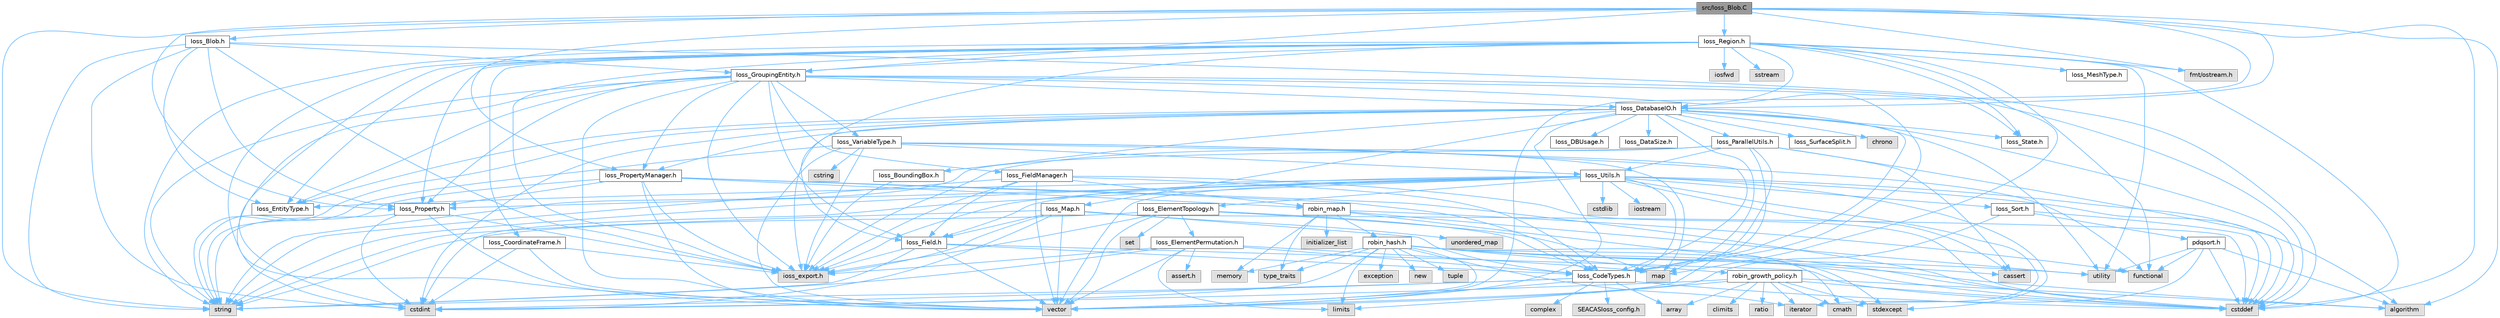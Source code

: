 digraph "src/Ioss_Blob.C"
{
 // INTERACTIVE_SVG=YES
 // LATEX_PDF_SIZE
  bgcolor="transparent";
  edge [fontname=Helvetica,fontsize=10,labelfontname=Helvetica,labelfontsize=10];
  node [fontname=Helvetica,fontsize=10,shape=box,height=0.2,width=0.4];
  Node1 [id="Node000001",label="src/Ioss_Blob.C",height=0.2,width=0.4,color="gray40", fillcolor="grey60", style="filled", fontcolor="black",tooltip=" "];
  Node1 -> Node2 [id="edge1_Node000001_Node000002",color="steelblue1",style="solid",tooltip=" "];
  Node2 [id="Node000002",label="Ioss_Blob.h",height=0.2,width=0.4,color="grey40", fillcolor="white", style="filled",URL="$Ioss__Blob_8h.html",tooltip=" "];
  Node2 -> Node3 [id="edge2_Node000002_Node000003",color="steelblue1",style="solid",tooltip=" "];
  Node3 [id="Node000003",label="ioss_export.h",height=0.2,width=0.4,color="grey60", fillcolor="#E0E0E0", style="filled",tooltip=" "];
  Node2 -> Node4 [id="edge3_Node000002_Node000004",color="steelblue1",style="solid",tooltip=" "];
  Node4 [id="Node000004",label="Ioss_EntityType.h",height=0.2,width=0.4,color="grey40", fillcolor="white", style="filled",URL="$Ioss__EntityType_8h.html",tooltip=" "];
  Node2 -> Node5 [id="edge4_Node000002_Node000005",color="steelblue1",style="solid",tooltip=" "];
  Node5 [id="Node000005",label="Ioss_Property.h",height=0.2,width=0.4,color="grey40", fillcolor="white", style="filled",URL="$Ioss__Property_8h.html",tooltip=" "];
  Node5 -> Node3 [id="edge5_Node000005_Node000003",color="steelblue1",style="solid",tooltip=" "];
  Node5 -> Node6 [id="edge6_Node000005_Node000006",color="steelblue1",style="solid",tooltip=" "];
  Node6 [id="Node000006",label="cstdint",height=0.2,width=0.4,color="grey60", fillcolor="#E0E0E0", style="filled",tooltip=" "];
  Node5 -> Node7 [id="edge7_Node000005_Node000007",color="steelblue1",style="solid",tooltip=" "];
  Node7 [id="Node000007",label="string",height=0.2,width=0.4,color="grey60", fillcolor="#E0E0E0", style="filled",tooltip=" "];
  Node5 -> Node8 [id="edge8_Node000005_Node000008",color="steelblue1",style="solid",tooltip=" "];
  Node8 [id="Node000008",label="vector",height=0.2,width=0.4,color="grey60", fillcolor="#E0E0E0", style="filled",tooltip=" "];
  Node2 -> Node9 [id="edge9_Node000002_Node000009",color="steelblue1",style="solid",tooltip=" "];
  Node9 [id="Node000009",label="Ioss_GroupingEntity.h",height=0.2,width=0.4,color="grey40", fillcolor="white", style="filled",URL="$Ioss__GroupingEntity_8h.html",tooltip=" "];
  Node9 -> Node3 [id="edge10_Node000009_Node000003",color="steelblue1",style="solid",tooltip=" "];
  Node9 -> Node10 [id="edge11_Node000009_Node000010",color="steelblue1",style="solid",tooltip=" "];
  Node10 [id="Node000010",label="Ioss_CodeTypes.h",height=0.2,width=0.4,color="grey40", fillcolor="white", style="filled",URL="$Ioss__CodeTypes_8h.html",tooltip=" "];
  Node10 -> Node11 [id="edge12_Node000010_Node000011",color="steelblue1",style="solid",tooltip=" "];
  Node11 [id="Node000011",label="array",height=0.2,width=0.4,color="grey60", fillcolor="#E0E0E0", style="filled",tooltip=" "];
  Node10 -> Node12 [id="edge13_Node000010_Node000012",color="steelblue1",style="solid",tooltip=" "];
  Node12 [id="Node000012",label="cstddef",height=0.2,width=0.4,color="grey60", fillcolor="#E0E0E0", style="filled",tooltip=" "];
  Node10 -> Node6 [id="edge14_Node000010_Node000006",color="steelblue1",style="solid",tooltip=" "];
  Node10 -> Node7 [id="edge15_Node000010_Node000007",color="steelblue1",style="solid",tooltip=" "];
  Node10 -> Node8 [id="edge16_Node000010_Node000008",color="steelblue1",style="solid",tooltip=" "];
  Node10 -> Node13 [id="edge17_Node000010_Node000013",color="steelblue1",style="solid",tooltip=" "];
  Node13 [id="Node000013",label="SEACASIoss_config.h",height=0.2,width=0.4,color="grey60", fillcolor="#E0E0E0", style="filled",tooltip=" "];
  Node10 -> Node14 [id="edge18_Node000010_Node000014",color="steelblue1",style="solid",tooltip=" "];
  Node14 [id="Node000014",label="complex",height=0.2,width=0.4,color="grey60", fillcolor="#E0E0E0", style="filled",tooltip=" "];
  Node9 -> Node15 [id="edge19_Node000009_Node000015",color="steelblue1",style="solid",tooltip=" "];
  Node15 [id="Node000015",label="Ioss_DatabaseIO.h",height=0.2,width=0.4,color="grey40", fillcolor="white", style="filled",URL="$Ioss__DatabaseIO_8h.html",tooltip=" "];
  Node15 -> Node3 [id="edge20_Node000015_Node000003",color="steelblue1",style="solid",tooltip=" "];
  Node15 -> Node16 [id="edge21_Node000015_Node000016",color="steelblue1",style="solid",tooltip=" "];
  Node16 [id="Node000016",label="Ioss_BoundingBox.h",height=0.2,width=0.4,color="grey40", fillcolor="white", style="filled",URL="$Ioss__BoundingBox_8h.html",tooltip=" "];
  Node16 -> Node3 [id="edge22_Node000016_Node000003",color="steelblue1",style="solid",tooltip=" "];
  Node15 -> Node10 [id="edge23_Node000015_Node000010",color="steelblue1",style="solid",tooltip=" "];
  Node15 -> Node17 [id="edge24_Node000015_Node000017",color="steelblue1",style="solid",tooltip=" "];
  Node17 [id="Node000017",label="Ioss_DBUsage.h",height=0.2,width=0.4,color="grey40", fillcolor="white", style="filled",URL="$Ioss__DBUsage_8h.html",tooltip=" "];
  Node15 -> Node18 [id="edge25_Node000015_Node000018",color="steelblue1",style="solid",tooltip=" "];
  Node18 [id="Node000018",label="Ioss_DataSize.h",height=0.2,width=0.4,color="grey40", fillcolor="white", style="filled",URL="$Ioss__DataSize_8h.html",tooltip=" "];
  Node15 -> Node4 [id="edge26_Node000015_Node000004",color="steelblue1",style="solid",tooltip=" "];
  Node15 -> Node19 [id="edge27_Node000015_Node000019",color="steelblue1",style="solid",tooltip=" "];
  Node19 [id="Node000019",label="Ioss_Map.h",height=0.2,width=0.4,color="grey40", fillcolor="white", style="filled",URL="$Ioss__Map_8h.html",tooltip=" "];
  Node19 -> Node3 [id="edge28_Node000019_Node000003",color="steelblue1",style="solid",tooltip=" "];
  Node19 -> Node10 [id="edge29_Node000019_Node000010",color="steelblue1",style="solid",tooltip=" "];
  Node19 -> Node20 [id="edge30_Node000019_Node000020",color="steelblue1",style="solid",tooltip=" "];
  Node20 [id="Node000020",label="Ioss_Field.h",height=0.2,width=0.4,color="grey40", fillcolor="white", style="filled",URL="$Ioss__Field_8h.html",tooltip=" "];
  Node20 -> Node3 [id="edge31_Node000020_Node000003",color="steelblue1",style="solid",tooltip=" "];
  Node20 -> Node10 [id="edge32_Node000020_Node000010",color="steelblue1",style="solid",tooltip=" "];
  Node20 -> Node12 [id="edge33_Node000020_Node000012",color="steelblue1",style="solid",tooltip=" "];
  Node20 -> Node7 [id="edge34_Node000020_Node000007",color="steelblue1",style="solid",tooltip=" "];
  Node20 -> Node8 [id="edge35_Node000020_Node000008",color="steelblue1",style="solid",tooltip=" "];
  Node19 -> Node12 [id="edge36_Node000019_Node000012",color="steelblue1",style="solid",tooltip=" "];
  Node19 -> Node6 [id="edge37_Node000019_Node000006",color="steelblue1",style="solid",tooltip=" "];
  Node19 -> Node7 [id="edge38_Node000019_Node000007",color="steelblue1",style="solid",tooltip=" "];
  Node19 -> Node8 [id="edge39_Node000019_Node000008",color="steelblue1",style="solid",tooltip=" "];
  Node19 -> Node21 [id="edge40_Node000019_Node000021",color="steelblue1",style="solid",tooltip=" "];
  Node21 [id="Node000021",label="unordered_map",height=0.2,width=0.4,color="grey60", fillcolor="#E0E0E0", style="filled",tooltip=" "];
  Node15 -> Node22 [id="edge41_Node000015_Node000022",color="steelblue1",style="solid",tooltip=" "];
  Node22 [id="Node000022",label="Ioss_ParallelUtils.h",height=0.2,width=0.4,color="grey40", fillcolor="white", style="filled",URL="$Ioss__ParallelUtils_8h.html",tooltip=" "];
  Node22 -> Node3 [id="edge42_Node000022_Node000003",color="steelblue1",style="solid",tooltip=" "];
  Node22 -> Node10 [id="edge43_Node000022_Node000010",color="steelblue1",style="solid",tooltip=" "];
  Node22 -> Node23 [id="edge44_Node000022_Node000023",color="steelblue1",style="solid",tooltip=" "];
  Node23 [id="Node000023",label="Ioss_Utils.h",height=0.2,width=0.4,color="grey40", fillcolor="white", style="filled",URL="$Ioss__Utils_8h.html",tooltip=" "];
  Node23 -> Node3 [id="edge45_Node000023_Node000003",color="steelblue1",style="solid",tooltip=" "];
  Node23 -> Node10 [id="edge46_Node000023_Node000010",color="steelblue1",style="solid",tooltip=" "];
  Node23 -> Node24 [id="edge47_Node000023_Node000024",color="steelblue1",style="solid",tooltip=" "];
  Node24 [id="Node000024",label="Ioss_ElementTopology.h",height=0.2,width=0.4,color="grey40", fillcolor="white", style="filled",URL="$Ioss__ElementTopology_8h.html",tooltip=" "];
  Node24 -> Node3 [id="edge48_Node000024_Node000003",color="steelblue1",style="solid",tooltip=" "];
  Node24 -> Node10 [id="edge49_Node000024_Node000010",color="steelblue1",style="solid",tooltip=" "];
  Node24 -> Node25 [id="edge50_Node000024_Node000025",color="steelblue1",style="solid",tooltip=" "];
  Node25 [id="Node000025",label="Ioss_ElementPermutation.h",height=0.2,width=0.4,color="grey40", fillcolor="white", style="filled",URL="$Ioss__ElementPermutation_8h.html",tooltip=" "];
  Node25 -> Node3 [id="edge51_Node000025_Node000003",color="steelblue1",style="solid",tooltip=" "];
  Node25 -> Node10 [id="edge52_Node000025_Node000010",color="steelblue1",style="solid",tooltip=" "];
  Node25 -> Node26 [id="edge53_Node000025_Node000026",color="steelblue1",style="solid",tooltip=" "];
  Node26 [id="Node000026",label="assert.h",height=0.2,width=0.4,color="grey60", fillcolor="#E0E0E0", style="filled",tooltip=" "];
  Node25 -> Node27 [id="edge54_Node000025_Node000027",color="steelblue1",style="solid",tooltip=" "];
  Node27 [id="Node000027",label="limits",height=0.2,width=0.4,color="grey60", fillcolor="#E0E0E0", style="filled",tooltip=" "];
  Node25 -> Node28 [id="edge55_Node000025_Node000028",color="steelblue1",style="solid",tooltip=" "];
  Node28 [id="Node000028",label="map",height=0.2,width=0.4,color="grey60", fillcolor="#E0E0E0", style="filled",tooltip=" "];
  Node25 -> Node7 [id="edge56_Node000025_Node000007",color="steelblue1",style="solid",tooltip=" "];
  Node25 -> Node8 [id="edge57_Node000025_Node000008",color="steelblue1",style="solid",tooltip=" "];
  Node24 -> Node28 [id="edge58_Node000024_Node000028",color="steelblue1",style="solid",tooltip=" "];
  Node24 -> Node29 [id="edge59_Node000024_Node000029",color="steelblue1",style="solid",tooltip=" "];
  Node29 [id="Node000029",label="set",height=0.2,width=0.4,color="grey60", fillcolor="#E0E0E0", style="filled",tooltip=" "];
  Node24 -> Node7 [id="edge60_Node000024_Node000007",color="steelblue1",style="solid",tooltip=" "];
  Node24 -> Node8 [id="edge61_Node000024_Node000008",color="steelblue1",style="solid",tooltip=" "];
  Node23 -> Node4 [id="edge62_Node000023_Node000004",color="steelblue1",style="solid",tooltip=" "];
  Node23 -> Node20 [id="edge63_Node000023_Node000020",color="steelblue1",style="solid",tooltip=" "];
  Node23 -> Node5 [id="edge64_Node000023_Node000005",color="steelblue1",style="solid",tooltip=" "];
  Node23 -> Node30 [id="edge65_Node000023_Node000030",color="steelblue1",style="solid",tooltip=" "];
  Node30 [id="Node000030",label="Ioss_Sort.h",height=0.2,width=0.4,color="grey40", fillcolor="white", style="filled",URL="$Ioss__Sort_8h.html",tooltip=" "];
  Node30 -> Node31 [id="edge66_Node000030_Node000031",color="steelblue1",style="solid",tooltip=" "];
  Node31 [id="Node000031",label="pdqsort.h",height=0.2,width=0.4,color="grey40", fillcolor="white", style="filled",URL="$pdqsort_8h.html",tooltip=" "];
  Node31 -> Node32 [id="edge67_Node000031_Node000032",color="steelblue1",style="solid",tooltip=" "];
  Node32 [id="Node000032",label="algorithm",height=0.2,width=0.4,color="grey60", fillcolor="#E0E0E0", style="filled",tooltip=" "];
  Node31 -> Node12 [id="edge68_Node000031_Node000012",color="steelblue1",style="solid",tooltip=" "];
  Node31 -> Node33 [id="edge69_Node000031_Node000033",color="steelblue1",style="solid",tooltip=" "];
  Node33 [id="Node000033",label="functional",height=0.2,width=0.4,color="grey60", fillcolor="#E0E0E0", style="filled",tooltip=" "];
  Node31 -> Node34 [id="edge70_Node000031_Node000034",color="steelblue1",style="solid",tooltip=" "];
  Node34 [id="Node000034",label="iterator",height=0.2,width=0.4,color="grey60", fillcolor="#E0E0E0", style="filled",tooltip=" "];
  Node31 -> Node35 [id="edge71_Node000031_Node000035",color="steelblue1",style="solid",tooltip=" "];
  Node35 [id="Node000035",label="utility",height=0.2,width=0.4,color="grey60", fillcolor="#E0E0E0", style="filled",tooltip=" "];
  Node30 -> Node12 [id="edge72_Node000030_Node000012",color="steelblue1",style="solid",tooltip=" "];
  Node30 -> Node8 [id="edge73_Node000030_Node000008",color="steelblue1",style="solid",tooltip=" "];
  Node23 -> Node32 [id="edge74_Node000023_Node000032",color="steelblue1",style="solid",tooltip=" "];
  Node23 -> Node36 [id="edge75_Node000023_Node000036",color="steelblue1",style="solid",tooltip=" "];
  Node36 [id="Node000036",label="cassert",height=0.2,width=0.4,color="grey60", fillcolor="#E0E0E0", style="filled",tooltip=" "];
  Node23 -> Node37 [id="edge76_Node000023_Node000037",color="steelblue1",style="solid",tooltip=" "];
  Node37 [id="Node000037",label="cmath",height=0.2,width=0.4,color="grey60", fillcolor="#E0E0E0", style="filled",tooltip=" "];
  Node23 -> Node12 [id="edge77_Node000023_Node000012",color="steelblue1",style="solid",tooltip=" "];
  Node23 -> Node6 [id="edge78_Node000023_Node000006",color="steelblue1",style="solid",tooltip=" "];
  Node23 -> Node38 [id="edge79_Node000023_Node000038",color="steelblue1",style="solid",tooltip=" "];
  Node38 [id="Node000038",label="cstdlib",height=0.2,width=0.4,color="grey60", fillcolor="#E0E0E0", style="filled",tooltip=" "];
  Node23 -> Node39 [id="edge80_Node000023_Node000039",color="steelblue1",style="solid",tooltip=" "];
  Node39 [id="Node000039",label="iostream",height=0.2,width=0.4,color="grey60", fillcolor="#E0E0E0", style="filled",tooltip=" "];
  Node23 -> Node40 [id="edge81_Node000023_Node000040",color="steelblue1",style="solid",tooltip=" "];
  Node40 [id="Node000040",label="stdexcept",height=0.2,width=0.4,color="grey60", fillcolor="#E0E0E0", style="filled",tooltip=" "];
  Node23 -> Node7 [id="edge82_Node000023_Node000007",color="steelblue1",style="solid",tooltip=" "];
  Node23 -> Node8 [id="edge83_Node000023_Node000008",color="steelblue1",style="solid",tooltip=" "];
  Node22 -> Node36 [id="edge84_Node000022_Node000036",color="steelblue1",style="solid",tooltip=" "];
  Node22 -> Node12 [id="edge85_Node000022_Node000012",color="steelblue1",style="solid",tooltip=" "];
  Node22 -> Node7 [id="edge86_Node000022_Node000007",color="steelblue1",style="solid",tooltip=" "];
  Node22 -> Node8 [id="edge87_Node000022_Node000008",color="steelblue1",style="solid",tooltip=" "];
  Node15 -> Node41 [id="edge88_Node000015_Node000041",color="steelblue1",style="solid",tooltip=" "];
  Node41 [id="Node000041",label="Ioss_PropertyManager.h",height=0.2,width=0.4,color="grey40", fillcolor="white", style="filled",URL="$Ioss__PropertyManager_8h.html",tooltip=" "];
  Node41 -> Node3 [id="edge89_Node000041_Node000003",color="steelblue1",style="solid",tooltip=" "];
  Node41 -> Node10 [id="edge90_Node000041_Node000010",color="steelblue1",style="solid",tooltip=" "];
  Node41 -> Node5 [id="edge91_Node000041_Node000005",color="steelblue1",style="solid",tooltip=" "];
  Node41 -> Node12 [id="edge92_Node000041_Node000012",color="steelblue1",style="solid",tooltip=" "];
  Node41 -> Node7 [id="edge93_Node000041_Node000007",color="steelblue1",style="solid",tooltip=" "];
  Node41 -> Node8 [id="edge94_Node000041_Node000008",color="steelblue1",style="solid",tooltip=" "];
  Node41 -> Node42 [id="edge95_Node000041_Node000042",color="steelblue1",style="solid",tooltip=" "];
  Node42 [id="Node000042",label="robin_map.h",height=0.2,width=0.4,color="grey40", fillcolor="white", style="filled",URL="$robin__map_8h.html",tooltip=" "];
  Node42 -> Node12 [id="edge96_Node000042_Node000012",color="steelblue1",style="solid",tooltip=" "];
  Node42 -> Node33 [id="edge97_Node000042_Node000033",color="steelblue1",style="solid",tooltip=" "];
  Node42 -> Node43 [id="edge98_Node000042_Node000043",color="steelblue1",style="solid",tooltip=" "];
  Node43 [id="Node000043",label="initializer_list",height=0.2,width=0.4,color="grey60", fillcolor="#E0E0E0", style="filled",tooltip=" "];
  Node42 -> Node44 [id="edge99_Node000042_Node000044",color="steelblue1",style="solid",tooltip=" "];
  Node44 [id="Node000044",label="memory",height=0.2,width=0.4,color="grey60", fillcolor="#E0E0E0", style="filled",tooltip=" "];
  Node42 -> Node45 [id="edge100_Node000042_Node000045",color="steelblue1",style="solid",tooltip=" "];
  Node45 [id="Node000045",label="type_traits",height=0.2,width=0.4,color="grey60", fillcolor="#E0E0E0", style="filled",tooltip=" "];
  Node42 -> Node35 [id="edge101_Node000042_Node000035",color="steelblue1",style="solid",tooltip=" "];
  Node42 -> Node46 [id="edge102_Node000042_Node000046",color="steelblue1",style="solid",tooltip=" "];
  Node46 [id="Node000046",label="robin_hash.h",height=0.2,width=0.4,color="grey40", fillcolor="white", style="filled",URL="$robin__hash_8h.html",tooltip=" "];
  Node46 -> Node32 [id="edge103_Node000046_Node000032",color="steelblue1",style="solid",tooltip=" "];
  Node46 -> Node36 [id="edge104_Node000046_Node000036",color="steelblue1",style="solid",tooltip=" "];
  Node46 -> Node37 [id="edge105_Node000046_Node000037",color="steelblue1",style="solid",tooltip=" "];
  Node46 -> Node12 [id="edge106_Node000046_Node000012",color="steelblue1",style="solid",tooltip=" "];
  Node46 -> Node6 [id="edge107_Node000046_Node000006",color="steelblue1",style="solid",tooltip=" "];
  Node46 -> Node47 [id="edge108_Node000046_Node000047",color="steelblue1",style="solid",tooltip=" "];
  Node47 [id="Node000047",label="exception",height=0.2,width=0.4,color="grey60", fillcolor="#E0E0E0", style="filled",tooltip=" "];
  Node46 -> Node34 [id="edge109_Node000046_Node000034",color="steelblue1",style="solid",tooltip=" "];
  Node46 -> Node27 [id="edge110_Node000046_Node000027",color="steelblue1",style="solid",tooltip=" "];
  Node46 -> Node44 [id="edge111_Node000046_Node000044",color="steelblue1",style="solid",tooltip=" "];
  Node46 -> Node48 [id="edge112_Node000046_Node000048",color="steelblue1",style="solid",tooltip=" "];
  Node48 [id="Node000048",label="new",height=0.2,width=0.4,color="grey60", fillcolor="#E0E0E0", style="filled",tooltip=" "];
  Node46 -> Node40 [id="edge113_Node000046_Node000040",color="steelblue1",style="solid",tooltip=" "];
  Node46 -> Node49 [id="edge114_Node000046_Node000049",color="steelblue1",style="solid",tooltip=" "];
  Node49 [id="Node000049",label="tuple",height=0.2,width=0.4,color="grey60", fillcolor="#E0E0E0", style="filled",tooltip=" "];
  Node46 -> Node45 [id="edge115_Node000046_Node000045",color="steelblue1",style="solid",tooltip=" "];
  Node46 -> Node35 [id="edge116_Node000046_Node000035",color="steelblue1",style="solid",tooltip=" "];
  Node46 -> Node8 [id="edge117_Node000046_Node000008",color="steelblue1",style="solid",tooltip=" "];
  Node46 -> Node50 [id="edge118_Node000046_Node000050",color="steelblue1",style="solid",tooltip=" "];
  Node50 [id="Node000050",label="robin_growth_policy.h",height=0.2,width=0.4,color="grey40", fillcolor="white", style="filled",URL="$robin__growth__policy_8h.html",tooltip=" "];
  Node50 -> Node32 [id="edge119_Node000050_Node000032",color="steelblue1",style="solid",tooltip=" "];
  Node50 -> Node11 [id="edge120_Node000050_Node000011",color="steelblue1",style="solid",tooltip=" "];
  Node50 -> Node51 [id="edge121_Node000050_Node000051",color="steelblue1",style="solid",tooltip=" "];
  Node51 [id="Node000051",label="climits",height=0.2,width=0.4,color="grey60", fillcolor="#E0E0E0", style="filled",tooltip=" "];
  Node50 -> Node37 [id="edge122_Node000050_Node000037",color="steelblue1",style="solid",tooltip=" "];
  Node50 -> Node12 [id="edge123_Node000050_Node000012",color="steelblue1",style="solid",tooltip=" "];
  Node50 -> Node6 [id="edge124_Node000050_Node000006",color="steelblue1",style="solid",tooltip=" "];
  Node50 -> Node34 [id="edge125_Node000050_Node000034",color="steelblue1",style="solid",tooltip=" "];
  Node50 -> Node27 [id="edge126_Node000050_Node000027",color="steelblue1",style="solid",tooltip=" "];
  Node50 -> Node52 [id="edge127_Node000050_Node000052",color="steelblue1",style="solid",tooltip=" "];
  Node52 [id="Node000052",label="ratio",height=0.2,width=0.4,color="grey60", fillcolor="#E0E0E0", style="filled",tooltip=" "];
  Node50 -> Node40 [id="edge128_Node000050_Node000040",color="steelblue1",style="solid",tooltip=" "];
  Node15 -> Node53 [id="edge129_Node000015_Node000053",color="steelblue1",style="solid",tooltip=" "];
  Node53 [id="Node000053",label="Ioss_State.h",height=0.2,width=0.4,color="grey40", fillcolor="white", style="filled",URL="$Ioss__State_8h.html",tooltip=" "];
  Node15 -> Node54 [id="edge130_Node000015_Node000054",color="steelblue1",style="solid",tooltip=" "];
  Node54 [id="Node000054",label="Ioss_SurfaceSplit.h",height=0.2,width=0.4,color="grey40", fillcolor="white", style="filled",URL="$Ioss__SurfaceSplit_8h.html",tooltip=" "];
  Node15 -> Node55 [id="edge131_Node000015_Node000055",color="steelblue1",style="solid",tooltip=" "];
  Node55 [id="Node000055",label="chrono",height=0.2,width=0.4,color="grey60", fillcolor="#E0E0E0", style="filled",tooltip=" "];
  Node15 -> Node12 [id="edge132_Node000015_Node000012",color="steelblue1",style="solid",tooltip=" "];
  Node15 -> Node6 [id="edge133_Node000015_Node000006",color="steelblue1",style="solid",tooltip=" "];
  Node15 -> Node28 [id="edge134_Node000015_Node000028",color="steelblue1",style="solid",tooltip=" "];
  Node15 -> Node7 [id="edge135_Node000015_Node000007",color="steelblue1",style="solid",tooltip=" "];
  Node15 -> Node35 [id="edge136_Node000015_Node000035",color="steelblue1",style="solid",tooltip=" "];
  Node15 -> Node8 [id="edge137_Node000015_Node000008",color="steelblue1",style="solid",tooltip=" "];
  Node9 -> Node4 [id="edge138_Node000009_Node000004",color="steelblue1",style="solid",tooltip=" "];
  Node9 -> Node20 [id="edge139_Node000009_Node000020",color="steelblue1",style="solid",tooltip=" "];
  Node9 -> Node56 [id="edge140_Node000009_Node000056",color="steelblue1",style="solid",tooltip=" "];
  Node56 [id="Node000056",label="Ioss_FieldManager.h",height=0.2,width=0.4,color="grey40", fillcolor="white", style="filled",URL="$Ioss__FieldManager_8h.html",tooltip=" "];
  Node56 -> Node3 [id="edge141_Node000056_Node000003",color="steelblue1",style="solid",tooltip=" "];
  Node56 -> Node10 [id="edge142_Node000056_Node000010",color="steelblue1",style="solid",tooltip=" "];
  Node56 -> Node20 [id="edge143_Node000056_Node000020",color="steelblue1",style="solid",tooltip=" "];
  Node56 -> Node12 [id="edge144_Node000056_Node000012",color="steelblue1",style="solid",tooltip=" "];
  Node56 -> Node7 [id="edge145_Node000056_Node000007",color="steelblue1",style="solid",tooltip=" "];
  Node56 -> Node8 [id="edge146_Node000056_Node000008",color="steelblue1",style="solid",tooltip=" "];
  Node56 -> Node42 [id="edge147_Node000056_Node000042",color="steelblue1",style="solid",tooltip=" "];
  Node9 -> Node5 [id="edge148_Node000009_Node000005",color="steelblue1",style="solid",tooltip=" "];
  Node9 -> Node41 [id="edge149_Node000009_Node000041",color="steelblue1",style="solid",tooltip=" "];
  Node9 -> Node53 [id="edge150_Node000009_Node000053",color="steelblue1",style="solid",tooltip=" "];
  Node9 -> Node57 [id="edge151_Node000009_Node000057",color="steelblue1",style="solid",tooltip=" "];
  Node57 [id="Node000057",label="Ioss_VariableType.h",height=0.2,width=0.4,color="grey40", fillcolor="white", style="filled",URL="$Ioss__VariableType_8h.html",tooltip=" "];
  Node57 -> Node3 [id="edge152_Node000057_Node000003",color="steelblue1",style="solid",tooltip=" "];
  Node57 -> Node10 [id="edge153_Node000057_Node000010",color="steelblue1",style="solid",tooltip=" "];
  Node57 -> Node23 [id="edge154_Node000057_Node000023",color="steelblue1",style="solid",tooltip=" "];
  Node57 -> Node58 [id="edge155_Node000057_Node000058",color="steelblue1",style="solid",tooltip=" "];
  Node58 [id="Node000058",label="cstring",height=0.2,width=0.4,color="grey60", fillcolor="#E0E0E0", style="filled",tooltip=" "];
  Node57 -> Node33 [id="edge156_Node000057_Node000033",color="steelblue1",style="solid",tooltip=" "];
  Node57 -> Node28 [id="edge157_Node000057_Node000028",color="steelblue1",style="solid",tooltip=" "];
  Node57 -> Node7 [id="edge158_Node000057_Node000007",color="steelblue1",style="solid",tooltip=" "];
  Node57 -> Node8 [id="edge159_Node000057_Node000008",color="steelblue1",style="solid",tooltip=" "];
  Node9 -> Node12 [id="edge160_Node000009_Node000012",color="steelblue1",style="solid",tooltip=" "];
  Node9 -> Node6 [id="edge161_Node000009_Node000006",color="steelblue1",style="solid",tooltip=" "];
  Node9 -> Node7 [id="edge162_Node000009_Node000007",color="steelblue1",style="solid",tooltip=" "];
  Node9 -> Node8 [id="edge163_Node000009_Node000008",color="steelblue1",style="solid",tooltip=" "];
  Node2 -> Node12 [id="edge164_Node000002_Node000012",color="steelblue1",style="solid",tooltip=" "];
  Node2 -> Node6 [id="edge165_Node000002_Node000006",color="steelblue1",style="solid",tooltip=" "];
  Node2 -> Node7 [id="edge166_Node000002_Node000007",color="steelblue1",style="solid",tooltip=" "];
  Node1 -> Node15 [id="edge167_Node000001_Node000015",color="steelblue1",style="solid",tooltip=" "];
  Node1 -> Node9 [id="edge168_Node000001_Node000009",color="steelblue1",style="solid",tooltip=" "];
  Node1 -> Node5 [id="edge169_Node000001_Node000005",color="steelblue1",style="solid",tooltip=" "];
  Node1 -> Node41 [id="edge170_Node000001_Node000041",color="steelblue1",style="solid",tooltip=" "];
  Node1 -> Node59 [id="edge171_Node000001_Node000059",color="steelblue1",style="solid",tooltip=" "];
  Node59 [id="Node000059",label="Ioss_Region.h",height=0.2,width=0.4,color="grey40", fillcolor="white", style="filled",URL="$Ioss__Region_8h.html",tooltip=" "];
  Node59 -> Node3 [id="edge172_Node000059_Node000003",color="steelblue1",style="solid",tooltip=" "];
  Node59 -> Node60 [id="edge173_Node000059_Node000060",color="steelblue1",style="solid",tooltip=" "];
  Node60 [id="Node000060",label="Ioss_CoordinateFrame.h",height=0.2,width=0.4,color="grey40", fillcolor="white", style="filled",URL="$Ioss__CoordinateFrame_8h.html",tooltip=" "];
  Node60 -> Node3 [id="edge174_Node000060_Node000003",color="steelblue1",style="solid",tooltip=" "];
  Node60 -> Node6 [id="edge175_Node000060_Node000006",color="steelblue1",style="solid",tooltip=" "];
  Node60 -> Node8 [id="edge176_Node000060_Node000008",color="steelblue1",style="solid",tooltip=" "];
  Node59 -> Node15 [id="edge177_Node000059_Node000015",color="steelblue1",style="solid",tooltip=" "];
  Node59 -> Node4 [id="edge178_Node000059_Node000004",color="steelblue1",style="solid",tooltip=" "];
  Node59 -> Node20 [id="edge179_Node000059_Node000020",color="steelblue1",style="solid",tooltip=" "];
  Node59 -> Node9 [id="edge180_Node000059_Node000009",color="steelblue1",style="solid",tooltip=" "];
  Node59 -> Node61 [id="edge181_Node000059_Node000061",color="steelblue1",style="solid",tooltip=" "];
  Node61 [id="Node000061",label="Ioss_MeshType.h",height=0.2,width=0.4,color="grey40", fillcolor="white", style="filled",URL="$Ioss__MeshType_8h.html",tooltip=" "];
  Node59 -> Node5 [id="edge182_Node000059_Node000005",color="steelblue1",style="solid",tooltip=" "];
  Node59 -> Node53 [id="edge183_Node000059_Node000053",color="steelblue1",style="solid",tooltip=" "];
  Node59 -> Node12 [id="edge184_Node000059_Node000012",color="steelblue1",style="solid",tooltip=" "];
  Node59 -> Node6 [id="edge185_Node000059_Node000006",color="steelblue1",style="solid",tooltip=" "];
  Node59 -> Node33 [id="edge186_Node000059_Node000033",color="steelblue1",style="solid",tooltip=" "];
  Node59 -> Node62 [id="edge187_Node000059_Node000062",color="steelblue1",style="solid",tooltip=" "];
  Node62 [id="Node000062",label="iosfwd",height=0.2,width=0.4,color="grey60", fillcolor="#E0E0E0", style="filled",tooltip=" "];
  Node59 -> Node28 [id="edge188_Node000059_Node000028",color="steelblue1",style="solid",tooltip=" "];
  Node59 -> Node7 [id="edge189_Node000059_Node000007",color="steelblue1",style="solid",tooltip=" "];
  Node59 -> Node35 [id="edge190_Node000059_Node000035",color="steelblue1",style="solid",tooltip=" "];
  Node59 -> Node8 [id="edge191_Node000059_Node000008",color="steelblue1",style="solid",tooltip=" "];
  Node59 -> Node63 [id="edge192_Node000059_Node000063",color="steelblue1",style="solid",tooltip=" "];
  Node63 [id="Node000063",label="sstream",height=0.2,width=0.4,color="grey60", fillcolor="#E0E0E0", style="filled",tooltip=" "];
  Node59 -> Node64 [id="edge193_Node000059_Node000064",color="steelblue1",style="solid",tooltip=" "];
  Node64 [id="Node000064",label="fmt/ostream.h",height=0.2,width=0.4,color="grey60", fillcolor="#E0E0E0", style="filled",tooltip=" "];
  Node1 -> Node32 [id="edge194_Node000001_Node000032",color="steelblue1",style="solid",tooltip=" "];
  Node1 -> Node12 [id="edge195_Node000001_Node000012",color="steelblue1",style="solid",tooltip=" "];
  Node1 -> Node64 [id="edge196_Node000001_Node000064",color="steelblue1",style="solid",tooltip=" "];
  Node1 -> Node7 [id="edge197_Node000001_Node000007",color="steelblue1",style="solid",tooltip=" "];
  Node1 -> Node8 [id="edge198_Node000001_Node000008",color="steelblue1",style="solid",tooltip=" "];
}
